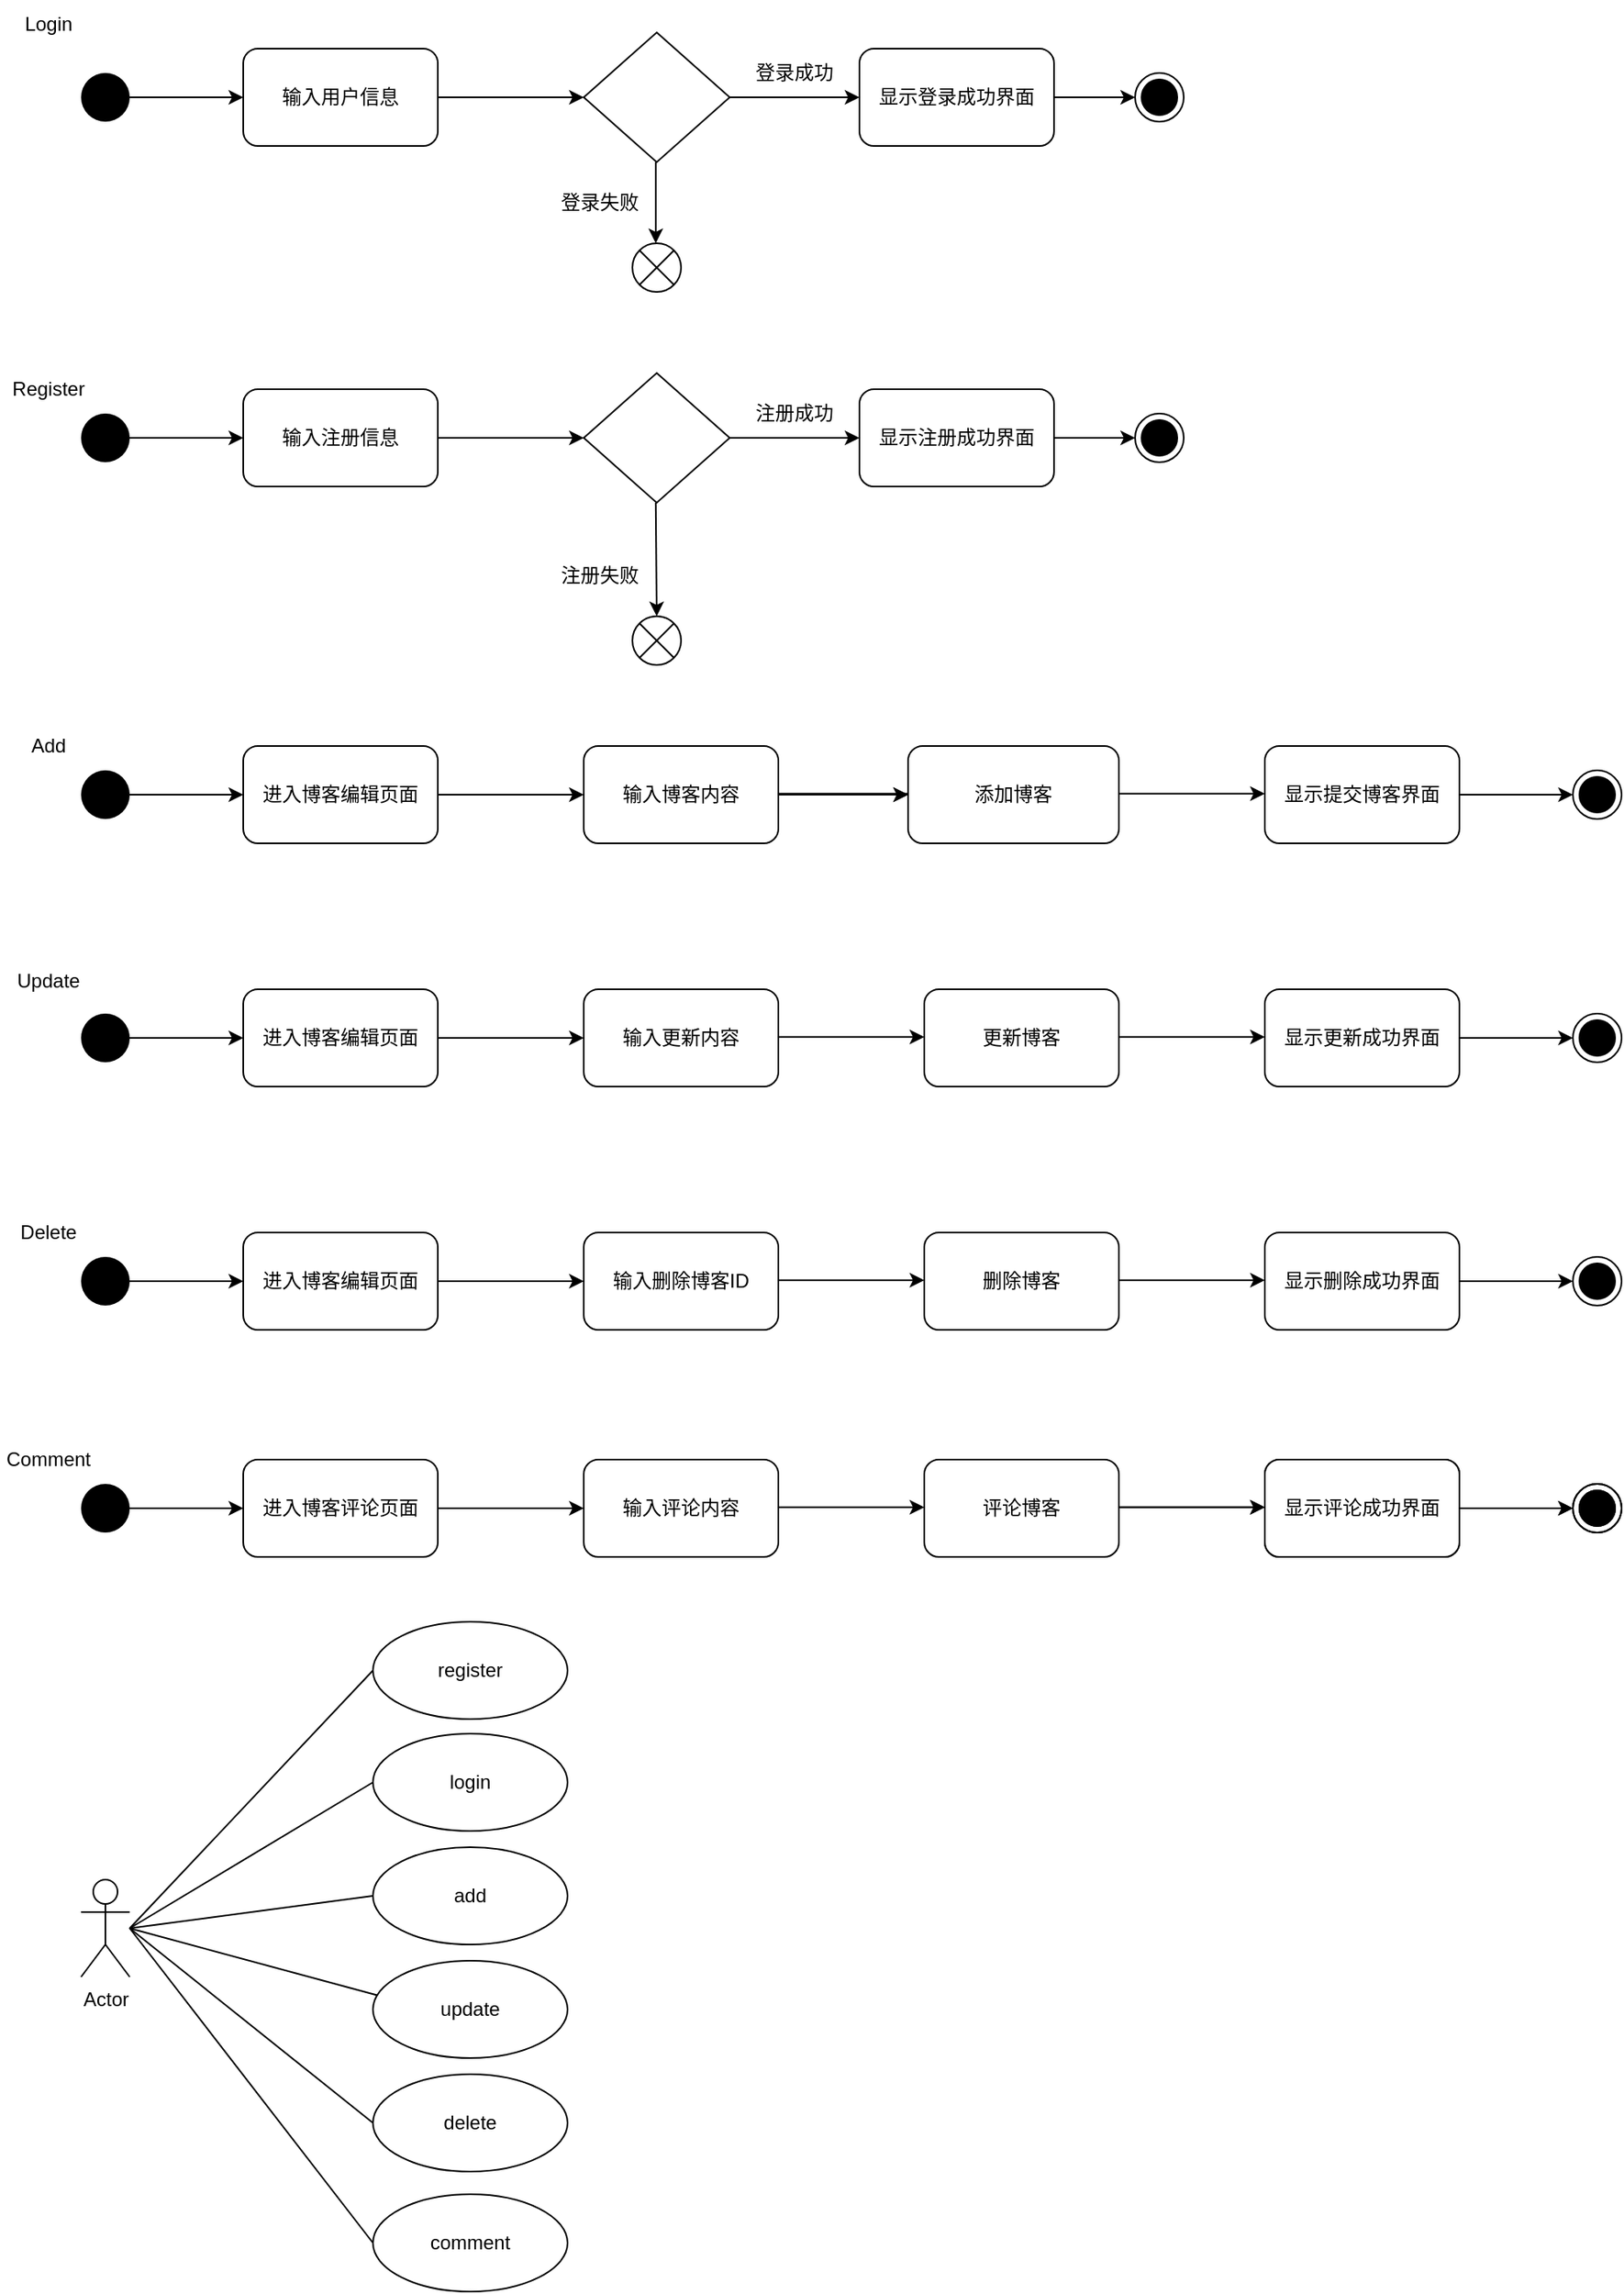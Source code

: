 <mxfile version="18.1.2" type="device"><diagram id="2aYQP6GOXKLm8PQVbCp5" name="Page-1"><mxGraphModel dx="194" dy="567" grid="1" gridSize="10" guides="1" tooltips="1" connect="1" arrows="1" fold="1" page="1" pageScale="1" pageWidth="827" pageHeight="1169" math="0" shadow="0"><root><mxCell id="0"/><mxCell id="1" parent="0"/><mxCell id="UE6VuSdnq4Q2Jzbc7lMi-77" value="Actor" style="shape=umlActor;verticalLabelPosition=bottom;verticalAlign=top;html=1;outlineConnect=0;" vertex="1" parent="1"><mxGeometry x="1200" y="1219" width="30" height="60" as="geometry"/></mxCell><mxCell id="UE6VuSdnq4Q2Jzbc7lMi-78" value="" style="endArrow=none;html=1;rounded=0;entryX=0;entryY=0.5;entryDx=0;entryDy=0;" edge="1" parent="1" target="UE6VuSdnq4Q2Jzbc7lMi-82"><mxGeometry width="50" height="50" relative="1" as="geometry"><mxPoint x="1230" y="1249" as="sourcePoint"/><mxPoint x="1380" y="1119" as="targetPoint"/></mxGeometry></mxCell><mxCell id="UE6VuSdnq4Q2Jzbc7lMi-79" value="" style="endArrow=none;html=1;rounded=0;entryX=0.021;entryY=0.354;entryDx=0;entryDy=0;entryPerimeter=0;" edge="1" parent="1" target="UE6VuSdnq4Q2Jzbc7lMi-86"><mxGeometry width="50" height="50" relative="1" as="geometry"><mxPoint x="1230" y="1249" as="sourcePoint"/><mxPoint x="1360" y="1339" as="targetPoint"/></mxGeometry></mxCell><mxCell id="UE6VuSdnq4Q2Jzbc7lMi-80" value="" style="endArrow=none;html=1;rounded=0;entryX=0;entryY=0.5;entryDx=0;entryDy=0;" edge="1" parent="1" target="UE6VuSdnq4Q2Jzbc7lMi-85"><mxGeometry width="50" height="50" relative="1" as="geometry"><mxPoint x="1230" y="1249" as="sourcePoint"/><mxPoint x="1370" y="1239" as="targetPoint"/></mxGeometry></mxCell><mxCell id="UE6VuSdnq4Q2Jzbc7lMi-81" value="" style="endArrow=none;html=1;rounded=0;entryX=0;entryY=0.5;entryDx=0;entryDy=0;" edge="1" parent="1" target="UE6VuSdnq4Q2Jzbc7lMi-91"><mxGeometry width="50" height="50" relative="1" as="geometry"><mxPoint x="1230" y="1249" as="sourcePoint"/><mxPoint x="1380.0" y="1159" as="targetPoint"/></mxGeometry></mxCell><mxCell id="UE6VuSdnq4Q2Jzbc7lMi-82" value="register" style="ellipse;whiteSpace=wrap;html=1;" vertex="1" parent="1"><mxGeometry x="1380" y="1060" width="120" height="60" as="geometry"/></mxCell><mxCell id="UE6VuSdnq4Q2Jzbc7lMi-85" value="add" style="ellipse;whiteSpace=wrap;html=1;" vertex="1" parent="1"><mxGeometry x="1380" y="1199" width="120" height="60" as="geometry"/></mxCell><mxCell id="UE6VuSdnq4Q2Jzbc7lMi-86" value="update" style="ellipse;whiteSpace=wrap;html=1;" vertex="1" parent="1"><mxGeometry x="1380" y="1269" width="120" height="60" as="geometry"/></mxCell><mxCell id="UE6VuSdnq4Q2Jzbc7lMi-87" value="" style="endArrow=none;html=1;rounded=0;entryX=0;entryY=0.5;entryDx=0;entryDy=0;" edge="1" parent="1" target="UE6VuSdnq4Q2Jzbc7lMi-88"><mxGeometry width="50" height="50" relative="1" as="geometry"><mxPoint x="1230" y="1249" as="sourcePoint"/><mxPoint x="1380" y="1369" as="targetPoint"/></mxGeometry></mxCell><mxCell id="UE6VuSdnq4Q2Jzbc7lMi-88" value="delete" style="ellipse;whiteSpace=wrap;html=1;" vertex="1" parent="1"><mxGeometry x="1380" y="1339" width="120" height="60" as="geometry"/></mxCell><mxCell id="UE6VuSdnq4Q2Jzbc7lMi-89" value="" style="endArrow=none;html=1;rounded=0;entryX=0;entryY=0.5;entryDx=0;entryDy=0;" edge="1" parent="1" target="UE6VuSdnq4Q2Jzbc7lMi-90"><mxGeometry width="50" height="50" relative="1" as="geometry"><mxPoint x="1230" y="1249" as="sourcePoint"/><mxPoint x="1380" y="1449" as="targetPoint"/></mxGeometry></mxCell><mxCell id="UE6VuSdnq4Q2Jzbc7lMi-90" value="comment" style="ellipse;whiteSpace=wrap;html=1;" vertex="1" parent="1"><mxGeometry x="1380" y="1413" width="120" height="60" as="geometry"/></mxCell><mxCell id="UE6VuSdnq4Q2Jzbc7lMi-91" value="login" style="ellipse;whiteSpace=wrap;html=1;" vertex="1" parent="1"><mxGeometry x="1380" y="1129" width="120" height="60" as="geometry"/></mxCell><mxCell id="UE6VuSdnq4Q2Jzbc7lMi-2" style="edgeStyle=orthogonalEdgeStyle;rounded=0;orthogonalLoop=1;jettySize=auto;html=1;entryX=0;entryY=0.5;entryDx=0;entryDy=0;" edge="1" parent="1" source="UE6VuSdnq4Q2Jzbc7lMi-3"><mxGeometry relative="1" as="geometry"><mxPoint x="1300.0" y="120.0" as="targetPoint"/></mxGeometry></mxCell><mxCell id="UE6VuSdnq4Q2Jzbc7lMi-3" value="" style="ellipse;fillColor=#000000;strokeColor=none;fontSize=16;" vertex="1" parent="1"><mxGeometry x="1200" y="105" width="30" height="30" as="geometry"/></mxCell><mxCell id="UE6VuSdnq4Q2Jzbc7lMi-6" value="" style="ellipse;html=1;shape=endState;fillColor=#000000;strokeColor=#000000;fontSize=12;" vertex="1" parent="1"><mxGeometry x="1850" y="105" width="30" height="30" as="geometry"/></mxCell><mxCell id="UE6VuSdnq4Q2Jzbc7lMi-7" style="edgeStyle=orthogonalEdgeStyle;rounded=0;orthogonalLoop=1;jettySize=auto;html=1;entryX=0;entryY=0.5;entryDx=0;entryDy=0;" edge="1" parent="1" source="UE6VuSdnq4Q2Jzbc7lMi-8" target="UE6VuSdnq4Q2Jzbc7lMi-6"><mxGeometry relative="1" as="geometry"/></mxCell><mxCell id="UE6VuSdnq4Q2Jzbc7lMi-8" value="显示登录成功界面" style="rounded=1;whiteSpace=wrap;html=1;" vertex="1" parent="1"><mxGeometry x="1680" y="90" width="120" height="60" as="geometry"/></mxCell><mxCell id="UE6VuSdnq4Q2Jzbc7lMi-9" value="输入用户信息" style="rounded=1;whiteSpace=wrap;html=1;" vertex="1" parent="1"><mxGeometry x="1300" y="90" width="120" height="60" as="geometry"/></mxCell><mxCell id="UE6VuSdnq4Q2Jzbc7lMi-25" value="" style="endArrow=classic;html=1;rounded=0;exitX=1;exitY=0.5;exitDx=0;exitDy=0;exitPerimeter=0;entryX=0;entryY=0.5;entryDx=0;entryDy=0;" edge="1" parent="1" source="UE6VuSdnq4Q2Jzbc7lMi-9" target="UE6VuSdnq4Q2Jzbc7lMi-26"><mxGeometry width="50" height="50" relative="1" as="geometry"><mxPoint x="1368" y="119" as="sourcePoint"/><mxPoint x="1368" y="179" as="targetPoint"/></mxGeometry></mxCell><mxCell id="UE6VuSdnq4Q2Jzbc7lMi-26" value="" style="rhombus;whiteSpace=wrap;html=1;" vertex="1" parent="1"><mxGeometry x="1510" y="80" width="90" height="80" as="geometry"/></mxCell><mxCell id="UE6VuSdnq4Q2Jzbc7lMi-28" value="" style="endArrow=classic;html=1;rounded=0;entryX=0;entryY=0.5;entryDx=0;entryDy=0;" edge="1" parent="1" target="UE6VuSdnq4Q2Jzbc7lMi-8"><mxGeometry width="50" height="50" relative="1" as="geometry"><mxPoint x="1600" y="120" as="sourcePoint"/><mxPoint x="1634.0" y="119.41" as="targetPoint"/></mxGeometry></mxCell><mxCell id="UE6VuSdnq4Q2Jzbc7lMi-27" value="" style="endArrow=classic;html=1;rounded=0;" edge="1" parent="1"><mxGeometry width="50" height="50" relative="1" as="geometry"><mxPoint x="1554.41" y="160" as="sourcePoint"/><mxPoint x="1554.41" y="210" as="targetPoint"/></mxGeometry></mxCell><mxCell id="UE6VuSdnq4Q2Jzbc7lMi-62" value="登录成功" style="text;html=1;strokeColor=none;fillColor=none;align=center;verticalAlign=middle;whiteSpace=wrap;rounded=0;fontSize=12;" vertex="1" parent="1"><mxGeometry x="1610" y="90" width="60" height="30" as="geometry"/></mxCell><mxCell id="UE6VuSdnq4Q2Jzbc7lMi-63" value="登录失败" style="text;html=1;strokeColor=none;fillColor=none;align=center;verticalAlign=middle;whiteSpace=wrap;rounded=0;fontSize=12;" vertex="1" parent="1"><mxGeometry x="1490" y="170" width="60" height="30" as="geometry"/></mxCell><mxCell id="UE6VuSdnq4Q2Jzbc7lMi-31" style="edgeStyle=orthogonalEdgeStyle;rounded=0;orthogonalLoop=1;jettySize=auto;html=1;entryX=0;entryY=0.5;entryDx=0;entryDy=0;" edge="1" parent="1" source="UE6VuSdnq4Q2Jzbc7lMi-32"><mxGeometry relative="1" as="geometry"><mxPoint x="1300.0" y="330.0" as="targetPoint"/></mxGeometry></mxCell><mxCell id="UE6VuSdnq4Q2Jzbc7lMi-32" value="" style="ellipse;fillColor=#000000;strokeColor=none;fontSize=16;" vertex="1" parent="1"><mxGeometry x="1200" y="315" width="30" height="30" as="geometry"/></mxCell><mxCell id="UE6VuSdnq4Q2Jzbc7lMi-37" value="输入注册信息" style="rounded=1;whiteSpace=wrap;html=1;" vertex="1" parent="1"><mxGeometry x="1300" y="300" width="120" height="60" as="geometry"/></mxCell><mxCell id="UE6VuSdnq4Q2Jzbc7lMi-38" value="" style="endArrow=classic;html=1;rounded=0;exitX=1;exitY=0.5;exitDx=0;exitDy=0;exitPerimeter=0;entryX=0;entryY=0.5;entryDx=0;entryDy=0;" edge="1" parent="1" source="UE6VuSdnq4Q2Jzbc7lMi-37" target="UE6VuSdnq4Q2Jzbc7lMi-57"><mxGeometry width="50" height="50" relative="1" as="geometry"><mxPoint x="1368" y="329" as="sourcePoint"/><mxPoint x="1510.0" y="330" as="targetPoint"/></mxGeometry></mxCell><mxCell id="UE6VuSdnq4Q2Jzbc7lMi-54" value="" style="ellipse;html=1;shape=endState;fillColor=#000000;strokeColor=#000000;fontSize=12;" vertex="1" parent="1"><mxGeometry x="1850" y="315" width="30" height="30" as="geometry"/></mxCell><mxCell id="UE6VuSdnq4Q2Jzbc7lMi-55" style="edgeStyle=orthogonalEdgeStyle;rounded=0;orthogonalLoop=1;jettySize=auto;html=1;entryX=0;entryY=0.5;entryDx=0;entryDy=0;" edge="1" parent="1" source="UE6VuSdnq4Q2Jzbc7lMi-56" target="UE6VuSdnq4Q2Jzbc7lMi-54"><mxGeometry relative="1" as="geometry"/></mxCell><mxCell id="UE6VuSdnq4Q2Jzbc7lMi-56" value="显示注册成功界面" style="rounded=1;whiteSpace=wrap;html=1;" vertex="1" parent="1"><mxGeometry x="1680" y="300" width="120" height="60" as="geometry"/></mxCell><mxCell id="UE6VuSdnq4Q2Jzbc7lMi-57" value="" style="rhombus;whiteSpace=wrap;html=1;" vertex="1" parent="1"><mxGeometry x="1510" y="290" width="90" height="80" as="geometry"/></mxCell><mxCell id="UE6VuSdnq4Q2Jzbc7lMi-58" value="" style="endArrow=classic;html=1;rounded=0;entryX=0;entryY=0.5;entryDx=0;entryDy=0;" edge="1" parent="1" target="UE6VuSdnq4Q2Jzbc7lMi-56"><mxGeometry width="50" height="50" relative="1" as="geometry"><mxPoint x="1600" y="330.0" as="sourcePoint"/><mxPoint x="474.0" y="289.41" as="targetPoint"/></mxGeometry></mxCell><mxCell id="UE6VuSdnq4Q2Jzbc7lMi-59" value="" style="endArrow=classic;html=1;rounded=0;" edge="1" parent="1"><mxGeometry width="50" height="50" relative="1" as="geometry"><mxPoint x="1554.41" y="370.0" as="sourcePoint"/><mxPoint x="1555" y="440" as="targetPoint"/></mxGeometry></mxCell><mxCell id="UE6VuSdnq4Q2Jzbc7lMi-64" value="注册成功" style="text;html=1;strokeColor=none;fillColor=none;align=center;verticalAlign=middle;whiteSpace=wrap;rounded=0;fontSize=12;" vertex="1" parent="1"><mxGeometry x="1610" y="300" width="60" height="30" as="geometry"/></mxCell><mxCell id="UE6VuSdnq4Q2Jzbc7lMi-65" value="注册失败" style="text;html=1;strokeColor=none;fillColor=none;align=center;verticalAlign=middle;whiteSpace=wrap;rounded=0;fontSize=12;" vertex="1" parent="1"><mxGeometry x="1490" y="400" width="60" height="30" as="geometry"/></mxCell><mxCell id="UE6VuSdnq4Q2Jzbc7lMi-45" style="edgeStyle=orthogonalEdgeStyle;rounded=0;orthogonalLoop=1;jettySize=auto;html=1;entryX=0;entryY=0.5;entryDx=0;entryDy=0;" edge="1" parent="1" source="UE6VuSdnq4Q2Jzbc7lMi-46"><mxGeometry relative="1" as="geometry"><mxPoint x="1300.0" y="550.0" as="targetPoint"/></mxGeometry></mxCell><mxCell id="UE6VuSdnq4Q2Jzbc7lMi-46" value="" style="ellipse;fillColor=#000000;strokeColor=none;fontSize=16;" vertex="1" parent="1"><mxGeometry x="1200" y="535" width="30" height="30" as="geometry"/></mxCell><mxCell id="UE6VuSdnq4Q2Jzbc7lMi-48" style="edgeStyle=orthogonalEdgeStyle;rounded=0;orthogonalLoop=1;jettySize=auto;html=1;" edge="1" parent="1"><mxGeometry relative="1" as="geometry"><mxPoint x="2030" y="550" as="sourcePoint"/><mxPoint x="2120" y="550" as="targetPoint"/></mxGeometry></mxCell><mxCell id="UE6VuSdnq4Q2Jzbc7lMi-51" value="进入博客编辑页面" style="rounded=1;whiteSpace=wrap;html=1;" vertex="1" parent="1"><mxGeometry x="1300" y="520" width="120" height="60" as="geometry"/></mxCell><mxCell id="UE6VuSdnq4Q2Jzbc7lMi-52" value="" style="endArrow=classic;html=1;rounded=0;exitX=1;exitY=0.5;exitDx=0;exitDy=0;exitPerimeter=0;" edge="1" parent="1" source="UE6VuSdnq4Q2Jzbc7lMi-51"><mxGeometry width="50" height="50" relative="1" as="geometry"><mxPoint x="1368" y="549" as="sourcePoint"/><mxPoint x="1510.0" y="550" as="targetPoint"/></mxGeometry></mxCell><mxCell id="UE6VuSdnq4Q2Jzbc7lMi-96" value="" style="ellipse;html=1;shape=endState;fillColor=#000000;strokeColor=#000000;fontSize=12;" vertex="1" parent="1"><mxGeometry x="2120" y="535" width="30" height="30" as="geometry"/></mxCell><mxCell id="UE6VuSdnq4Q2Jzbc7lMi-98" value="显示提交博客界面" style="rounded=1;whiteSpace=wrap;html=1;" vertex="1" parent="1"><mxGeometry x="1930" y="520" width="120" height="60" as="geometry"/></mxCell><mxCell id="UE6VuSdnq4Q2Jzbc7lMi-99" value="" style="endArrow=classic;html=1;rounded=0;exitX=1;exitY=0.5;exitDx=0;exitDy=0;exitPerimeter=0;" edge="1" parent="1"><mxGeometry width="50" height="50" relative="1" as="geometry"><mxPoint x="1840.0" y="549.41" as="sourcePoint"/><mxPoint x="1930.0" y="549.41" as="targetPoint"/></mxGeometry></mxCell><mxCell id="UE6VuSdnq4Q2Jzbc7lMi-100" value="" style="shape=sumEllipse;perimeter=ellipsePerimeter;whiteSpace=wrap;html=1;backgroundOutline=1;" vertex="1" parent="1"><mxGeometry x="1540" y="440" width="30" height="30" as="geometry"/></mxCell><mxCell id="UE6VuSdnq4Q2Jzbc7lMi-101" value="" style="shape=sumEllipse;perimeter=ellipsePerimeter;whiteSpace=wrap;html=1;backgroundOutline=1;" vertex="1" parent="1"><mxGeometry x="1540" y="210" width="30" height="30" as="geometry"/></mxCell><mxCell id="UE6VuSdnq4Q2Jzbc7lMi-102" style="edgeStyle=orthogonalEdgeStyle;rounded=0;orthogonalLoop=1;jettySize=auto;html=1;entryX=0;entryY=0.5;entryDx=0;entryDy=0;" edge="1" parent="1" source="UE6VuSdnq4Q2Jzbc7lMi-103"><mxGeometry relative="1" as="geometry"><mxPoint x="1300.0" y="700" as="targetPoint"/></mxGeometry></mxCell><mxCell id="UE6VuSdnq4Q2Jzbc7lMi-103" value="" style="ellipse;fillColor=#000000;strokeColor=none;fontSize=16;" vertex="1" parent="1"><mxGeometry x="1200" y="685" width="30" height="30" as="geometry"/></mxCell><mxCell id="UE6VuSdnq4Q2Jzbc7lMi-104" style="edgeStyle=orthogonalEdgeStyle;rounded=0;orthogonalLoop=1;jettySize=auto;html=1;" edge="1" parent="1"><mxGeometry relative="1" as="geometry"><mxPoint x="2030" y="700" as="sourcePoint"/><mxPoint x="2120" y="700" as="targetPoint"/></mxGeometry></mxCell><mxCell id="UE6VuSdnq4Q2Jzbc7lMi-105" value="更新博客" style="rounded=1;whiteSpace=wrap;html=1;" vertex="1" parent="1"><mxGeometry x="1720" y="670" width="120" height="60" as="geometry"/></mxCell><mxCell id="UE6VuSdnq4Q2Jzbc7lMi-106" value="进入博客编辑页面" style="rounded=1;whiteSpace=wrap;html=1;" vertex="1" parent="1"><mxGeometry x="1300" y="670" width="120" height="60" as="geometry"/></mxCell><mxCell id="UE6VuSdnq4Q2Jzbc7lMi-107" value="" style="endArrow=classic;html=1;rounded=0;exitX=1;exitY=0.5;exitDx=0;exitDy=0;exitPerimeter=0;" edge="1" parent="1" source="UE6VuSdnq4Q2Jzbc7lMi-106"><mxGeometry width="50" height="50" relative="1" as="geometry"><mxPoint x="1368" y="699" as="sourcePoint"/><mxPoint x="1510.0" y="700" as="targetPoint"/></mxGeometry></mxCell><mxCell id="UE6VuSdnq4Q2Jzbc7lMi-108" value="" style="ellipse;html=1;shape=endState;fillColor=#000000;strokeColor=#000000;fontSize=12;" vertex="1" parent="1"><mxGeometry x="2120" y="685" width="30" height="30" as="geometry"/></mxCell><mxCell id="UE6VuSdnq4Q2Jzbc7lMi-109" value="显示更新成功界面" style="rounded=1;whiteSpace=wrap;html=1;" vertex="1" parent="1"><mxGeometry x="1930" y="670" width="120" height="60" as="geometry"/></mxCell><mxCell id="UE6VuSdnq4Q2Jzbc7lMi-110" value="" style="endArrow=classic;html=1;rounded=0;exitX=1;exitY=0.5;exitDx=0;exitDy=0;exitPerimeter=0;" edge="1" parent="1"><mxGeometry width="50" height="50" relative="1" as="geometry"><mxPoint x="1840" y="699.41" as="sourcePoint"/><mxPoint x="1930" y="699.41" as="targetPoint"/></mxGeometry></mxCell><mxCell id="UE6VuSdnq4Q2Jzbc7lMi-114" style="edgeStyle=orthogonalEdgeStyle;rounded=0;orthogonalLoop=1;jettySize=auto;html=1;entryX=0;entryY=0.5;entryDx=0;entryDy=0;" edge="1" parent="1" source="UE6VuSdnq4Q2Jzbc7lMi-115"><mxGeometry relative="1" as="geometry"><mxPoint x="1300.0" y="850" as="targetPoint"/></mxGeometry></mxCell><mxCell id="UE6VuSdnq4Q2Jzbc7lMi-115" value="" style="ellipse;fillColor=#000000;strokeColor=none;fontSize=16;" vertex="1" parent="1"><mxGeometry x="1200" y="835" width="30" height="30" as="geometry"/></mxCell><mxCell id="UE6VuSdnq4Q2Jzbc7lMi-116" style="edgeStyle=orthogonalEdgeStyle;rounded=0;orthogonalLoop=1;jettySize=auto;html=1;" edge="1" parent="1"><mxGeometry relative="1" as="geometry"><mxPoint x="2030" y="850" as="sourcePoint"/><mxPoint x="2120" y="850" as="targetPoint"/></mxGeometry></mxCell><mxCell id="UE6VuSdnq4Q2Jzbc7lMi-117" value="删除博客" style="rounded=1;whiteSpace=wrap;html=1;" vertex="1" parent="1"><mxGeometry x="1720" y="820" width="120" height="60" as="geometry"/></mxCell><mxCell id="UE6VuSdnq4Q2Jzbc7lMi-118" value="进入博客编辑页面" style="rounded=1;whiteSpace=wrap;html=1;" vertex="1" parent="1"><mxGeometry x="1300" y="820" width="120" height="60" as="geometry"/></mxCell><mxCell id="UE6VuSdnq4Q2Jzbc7lMi-119" value="" style="endArrow=classic;html=1;rounded=0;exitX=1;exitY=0.5;exitDx=0;exitDy=0;exitPerimeter=0;" edge="1" parent="1" source="UE6VuSdnq4Q2Jzbc7lMi-118"><mxGeometry width="50" height="50" relative="1" as="geometry"><mxPoint x="1368" y="849" as="sourcePoint"/><mxPoint x="1510.0" y="850" as="targetPoint"/></mxGeometry></mxCell><mxCell id="UE6VuSdnq4Q2Jzbc7lMi-120" value="" style="ellipse;html=1;shape=endState;fillColor=#000000;strokeColor=#000000;fontSize=12;" vertex="1" parent="1"><mxGeometry x="2120" y="835" width="30" height="30" as="geometry"/></mxCell><mxCell id="UE6VuSdnq4Q2Jzbc7lMi-121" value="显示删除成功界面" style="rounded=1;whiteSpace=wrap;html=1;" vertex="1" parent="1"><mxGeometry x="1930" y="820" width="120" height="60" as="geometry"/></mxCell><mxCell id="UE6VuSdnq4Q2Jzbc7lMi-122" value="" style="endArrow=classic;html=1;rounded=0;exitX=1;exitY=0.5;exitDx=0;exitDy=0;exitPerimeter=0;" edge="1" parent="1"><mxGeometry width="50" height="50" relative="1" as="geometry"><mxPoint x="1840" y="849.41" as="sourcePoint"/><mxPoint x="1930" y="849.41" as="targetPoint"/></mxGeometry></mxCell><mxCell id="UE6VuSdnq4Q2Jzbc7lMi-123" style="edgeStyle=orthogonalEdgeStyle;rounded=0;orthogonalLoop=1;jettySize=auto;html=1;entryX=0;entryY=0.5;entryDx=0;entryDy=0;" edge="1" parent="1" source="UE6VuSdnq4Q2Jzbc7lMi-124"><mxGeometry relative="1" as="geometry"><mxPoint x="1300.0" y="990" as="targetPoint"/></mxGeometry></mxCell><mxCell id="UE6VuSdnq4Q2Jzbc7lMi-124" value="" style="ellipse;fillColor=#000000;strokeColor=none;fontSize=16;" vertex="1" parent="1"><mxGeometry x="1200" y="975" width="30" height="30" as="geometry"/></mxCell><mxCell id="UE6VuSdnq4Q2Jzbc7lMi-125" style="edgeStyle=orthogonalEdgeStyle;rounded=0;orthogonalLoop=1;jettySize=auto;html=1;" edge="1" parent="1"><mxGeometry relative="1" as="geometry"><mxPoint x="2030" y="990" as="sourcePoint"/><mxPoint x="2120" y="990" as="targetPoint"/></mxGeometry></mxCell><mxCell id="UE6VuSdnq4Q2Jzbc7lMi-126" value="评论博客" style="rounded=1;whiteSpace=wrap;html=1;" vertex="1" parent="1"><mxGeometry x="1720" y="960" width="120" height="60" as="geometry"/></mxCell><mxCell id="UE6VuSdnq4Q2Jzbc7lMi-127" value="进入博客评论页面" style="rounded=1;whiteSpace=wrap;html=1;" vertex="1" parent="1"><mxGeometry x="1300" y="960" width="120" height="60" as="geometry"/></mxCell><mxCell id="UE6VuSdnq4Q2Jzbc7lMi-128" value="" style="endArrow=classic;html=1;rounded=0;exitX=1;exitY=0.5;exitDx=0;exitDy=0;exitPerimeter=0;" edge="1" parent="1" source="UE6VuSdnq4Q2Jzbc7lMi-127"><mxGeometry width="50" height="50" relative="1" as="geometry"><mxPoint x="1368" y="989" as="sourcePoint"/><mxPoint x="1510.0" y="990" as="targetPoint"/></mxGeometry></mxCell><mxCell id="UE6VuSdnq4Q2Jzbc7lMi-129" value="" style="ellipse;html=1;shape=endState;fillColor=#000000;strokeColor=#000000;fontSize=12;" vertex="1" parent="1"><mxGeometry x="2120" y="975" width="30" height="30" as="geometry"/></mxCell><mxCell id="UE6VuSdnq4Q2Jzbc7lMi-130" value="显示评论成功界面" style="rounded=1;whiteSpace=wrap;html=1;" vertex="1" parent="1"><mxGeometry x="1930" y="960" width="120" height="60" as="geometry"/></mxCell><mxCell id="UE6VuSdnq4Q2Jzbc7lMi-131" value="" style="endArrow=classic;html=1;rounded=0;exitX=1;exitY=0.5;exitDx=0;exitDy=0;exitPerimeter=0;" edge="1" parent="1"><mxGeometry width="50" height="50" relative="1" as="geometry"><mxPoint x="1840" y="989.41" as="sourcePoint"/><mxPoint x="1930" y="989.41" as="targetPoint"/></mxGeometry></mxCell><mxCell id="UE6VuSdnq4Q2Jzbc7lMi-139" value="" style="edgeStyle=orthogonalEdgeStyle;rounded=0;orthogonalLoop=1;jettySize=auto;html=1;" edge="1" parent="1" source="UE6VuSdnq4Q2Jzbc7lMi-132" target="UE6VuSdnq4Q2Jzbc7lMi-138"><mxGeometry relative="1" as="geometry"/></mxCell><mxCell id="UE6VuSdnq4Q2Jzbc7lMi-142" value="" style="edgeStyle=orthogonalEdgeStyle;rounded=0;orthogonalLoop=1;jettySize=auto;html=1;" edge="1" parent="1" source="UE6VuSdnq4Q2Jzbc7lMi-132"><mxGeometry relative="1" as="geometry"><mxPoint x="1710" y="550" as="targetPoint"/></mxGeometry></mxCell><mxCell id="UE6VuSdnq4Q2Jzbc7lMi-132" value="输入博客内容" style="rounded=1;whiteSpace=wrap;html=1;" vertex="1" parent="1"><mxGeometry x="1510" y="520" width="120" height="60" as="geometry"/></mxCell><mxCell id="UE6VuSdnq4Q2Jzbc7lMi-133" value="" style="endArrow=classic;html=1;rounded=0;exitX=1;exitY=0.5;exitDx=0;exitDy=0;exitPerimeter=0;" edge="1" parent="1"><mxGeometry width="50" height="50" relative="1" as="geometry"><mxPoint x="1630.0" y="549.41" as="sourcePoint"/><mxPoint x="1720.0" y="549.41" as="targetPoint"/></mxGeometry></mxCell><mxCell id="UE6VuSdnq4Q2Jzbc7lMi-134" style="edgeStyle=orthogonalEdgeStyle;rounded=0;orthogonalLoop=1;jettySize=auto;html=1;" edge="1" parent="1"><mxGeometry relative="1" as="geometry"><mxPoint x="2030" y="990" as="sourcePoint"/><mxPoint x="2120" y="990" as="targetPoint"/></mxGeometry></mxCell><mxCell id="UE6VuSdnq4Q2Jzbc7lMi-135" value="" style="ellipse;html=1;shape=endState;fillColor=#000000;strokeColor=#000000;fontSize=12;" vertex="1" parent="1"><mxGeometry x="2120" y="975" width="30" height="30" as="geometry"/></mxCell><mxCell id="UE6VuSdnq4Q2Jzbc7lMi-136" value="显示评论成功界面" style="rounded=1;whiteSpace=wrap;html=1;" vertex="1" parent="1"><mxGeometry x="1930" y="960" width="120" height="60" as="geometry"/></mxCell><mxCell id="UE6VuSdnq4Q2Jzbc7lMi-137" value="" style="endArrow=classic;html=1;rounded=0;exitX=1;exitY=0.5;exitDx=0;exitDy=0;exitPerimeter=0;" edge="1" parent="1"><mxGeometry width="50" height="50" relative="1" as="geometry"><mxPoint x="1840" y="989.41" as="sourcePoint"/><mxPoint x="1930" y="989.41" as="targetPoint"/></mxGeometry></mxCell><mxCell id="UE6VuSdnq4Q2Jzbc7lMi-138" value="添加博客" style="rounded=1;whiteSpace=wrap;html=1;" vertex="1" parent="1"><mxGeometry x="1710" y="520" width="130" height="60" as="geometry"/></mxCell><mxCell id="UE6VuSdnq4Q2Jzbc7lMi-143" value="输入更新内容" style="rounded=1;whiteSpace=wrap;html=1;" vertex="1" parent="1"><mxGeometry x="1510" y="670" width="120" height="60" as="geometry"/></mxCell><mxCell id="UE6VuSdnq4Q2Jzbc7lMi-144" value="" style="endArrow=classic;html=1;rounded=0;exitX=1;exitY=0.5;exitDx=0;exitDy=0;exitPerimeter=0;" edge="1" parent="1"><mxGeometry width="50" height="50" relative="1" as="geometry"><mxPoint x="1630" y="699.41" as="sourcePoint"/><mxPoint x="1720" y="699.41" as="targetPoint"/></mxGeometry></mxCell><mxCell id="UE6VuSdnq4Q2Jzbc7lMi-145" value="输入删除博客ID" style="rounded=1;whiteSpace=wrap;html=1;" vertex="1" parent="1"><mxGeometry x="1510" y="820" width="120" height="60" as="geometry"/></mxCell><mxCell id="UE6VuSdnq4Q2Jzbc7lMi-146" value="" style="endArrow=classic;html=1;rounded=0;exitX=1;exitY=0.5;exitDx=0;exitDy=0;exitPerimeter=0;" edge="1" parent="1"><mxGeometry width="50" height="50" relative="1" as="geometry"><mxPoint x="1630" y="849.41" as="sourcePoint"/><mxPoint x="1720" y="849.41" as="targetPoint"/></mxGeometry></mxCell><mxCell id="UE6VuSdnq4Q2Jzbc7lMi-147" value="输入评论内容" style="rounded=1;whiteSpace=wrap;html=1;" vertex="1" parent="1"><mxGeometry x="1510" y="960" width="120" height="60" as="geometry"/></mxCell><mxCell id="UE6VuSdnq4Q2Jzbc7lMi-148" value="" style="endArrow=classic;html=1;rounded=0;exitX=1;exitY=0.5;exitDx=0;exitDy=0;exitPerimeter=0;" edge="1" parent="1"><mxGeometry width="50" height="50" relative="1" as="geometry"><mxPoint x="1630" y="989.41" as="sourcePoint"/><mxPoint x="1720" y="989.41" as="targetPoint"/></mxGeometry></mxCell><mxCell id="UE6VuSdnq4Q2Jzbc7lMi-149" value="Login" style="text;html=1;strokeColor=none;fillColor=none;align=center;verticalAlign=middle;whiteSpace=wrap;rounded=0;fontSize=12;" vertex="1" parent="1"><mxGeometry x="1150" y="60" width="60" height="30" as="geometry"/></mxCell><mxCell id="UE6VuSdnq4Q2Jzbc7lMi-150" value="Register" style="text;html=1;strokeColor=none;fillColor=none;align=center;verticalAlign=middle;whiteSpace=wrap;rounded=0;fontSize=12;" vertex="1" parent="1"><mxGeometry x="1150" y="285" width="60" height="30" as="geometry"/></mxCell><mxCell id="UE6VuSdnq4Q2Jzbc7lMi-152" value="Add" style="text;html=1;strokeColor=none;fillColor=none;align=center;verticalAlign=middle;whiteSpace=wrap;rounded=0;fontSize=12;" vertex="1" parent="1"><mxGeometry x="1150" y="505" width="60" height="30" as="geometry"/></mxCell><mxCell id="UE6VuSdnq4Q2Jzbc7lMi-153" value="Update" style="text;html=1;strokeColor=none;fillColor=none;align=center;verticalAlign=middle;whiteSpace=wrap;rounded=0;fontSize=12;" vertex="1" parent="1"><mxGeometry x="1150" y="650" width="60" height="30" as="geometry"/></mxCell><mxCell id="UE6VuSdnq4Q2Jzbc7lMi-154" value="Delete" style="text;html=1;strokeColor=none;fillColor=none;align=center;verticalAlign=middle;whiteSpace=wrap;rounded=0;fontSize=12;" vertex="1" parent="1"><mxGeometry x="1150" y="805" width="60" height="30" as="geometry"/></mxCell><mxCell id="UE6VuSdnq4Q2Jzbc7lMi-155" value="Comment" style="text;html=1;strokeColor=none;fillColor=none;align=center;verticalAlign=middle;whiteSpace=wrap;rounded=0;fontSize=12;" vertex="1" parent="1"><mxGeometry x="1150" y="945" width="60" height="30" as="geometry"/></mxCell></root></mxGraphModel></diagram></mxfile>